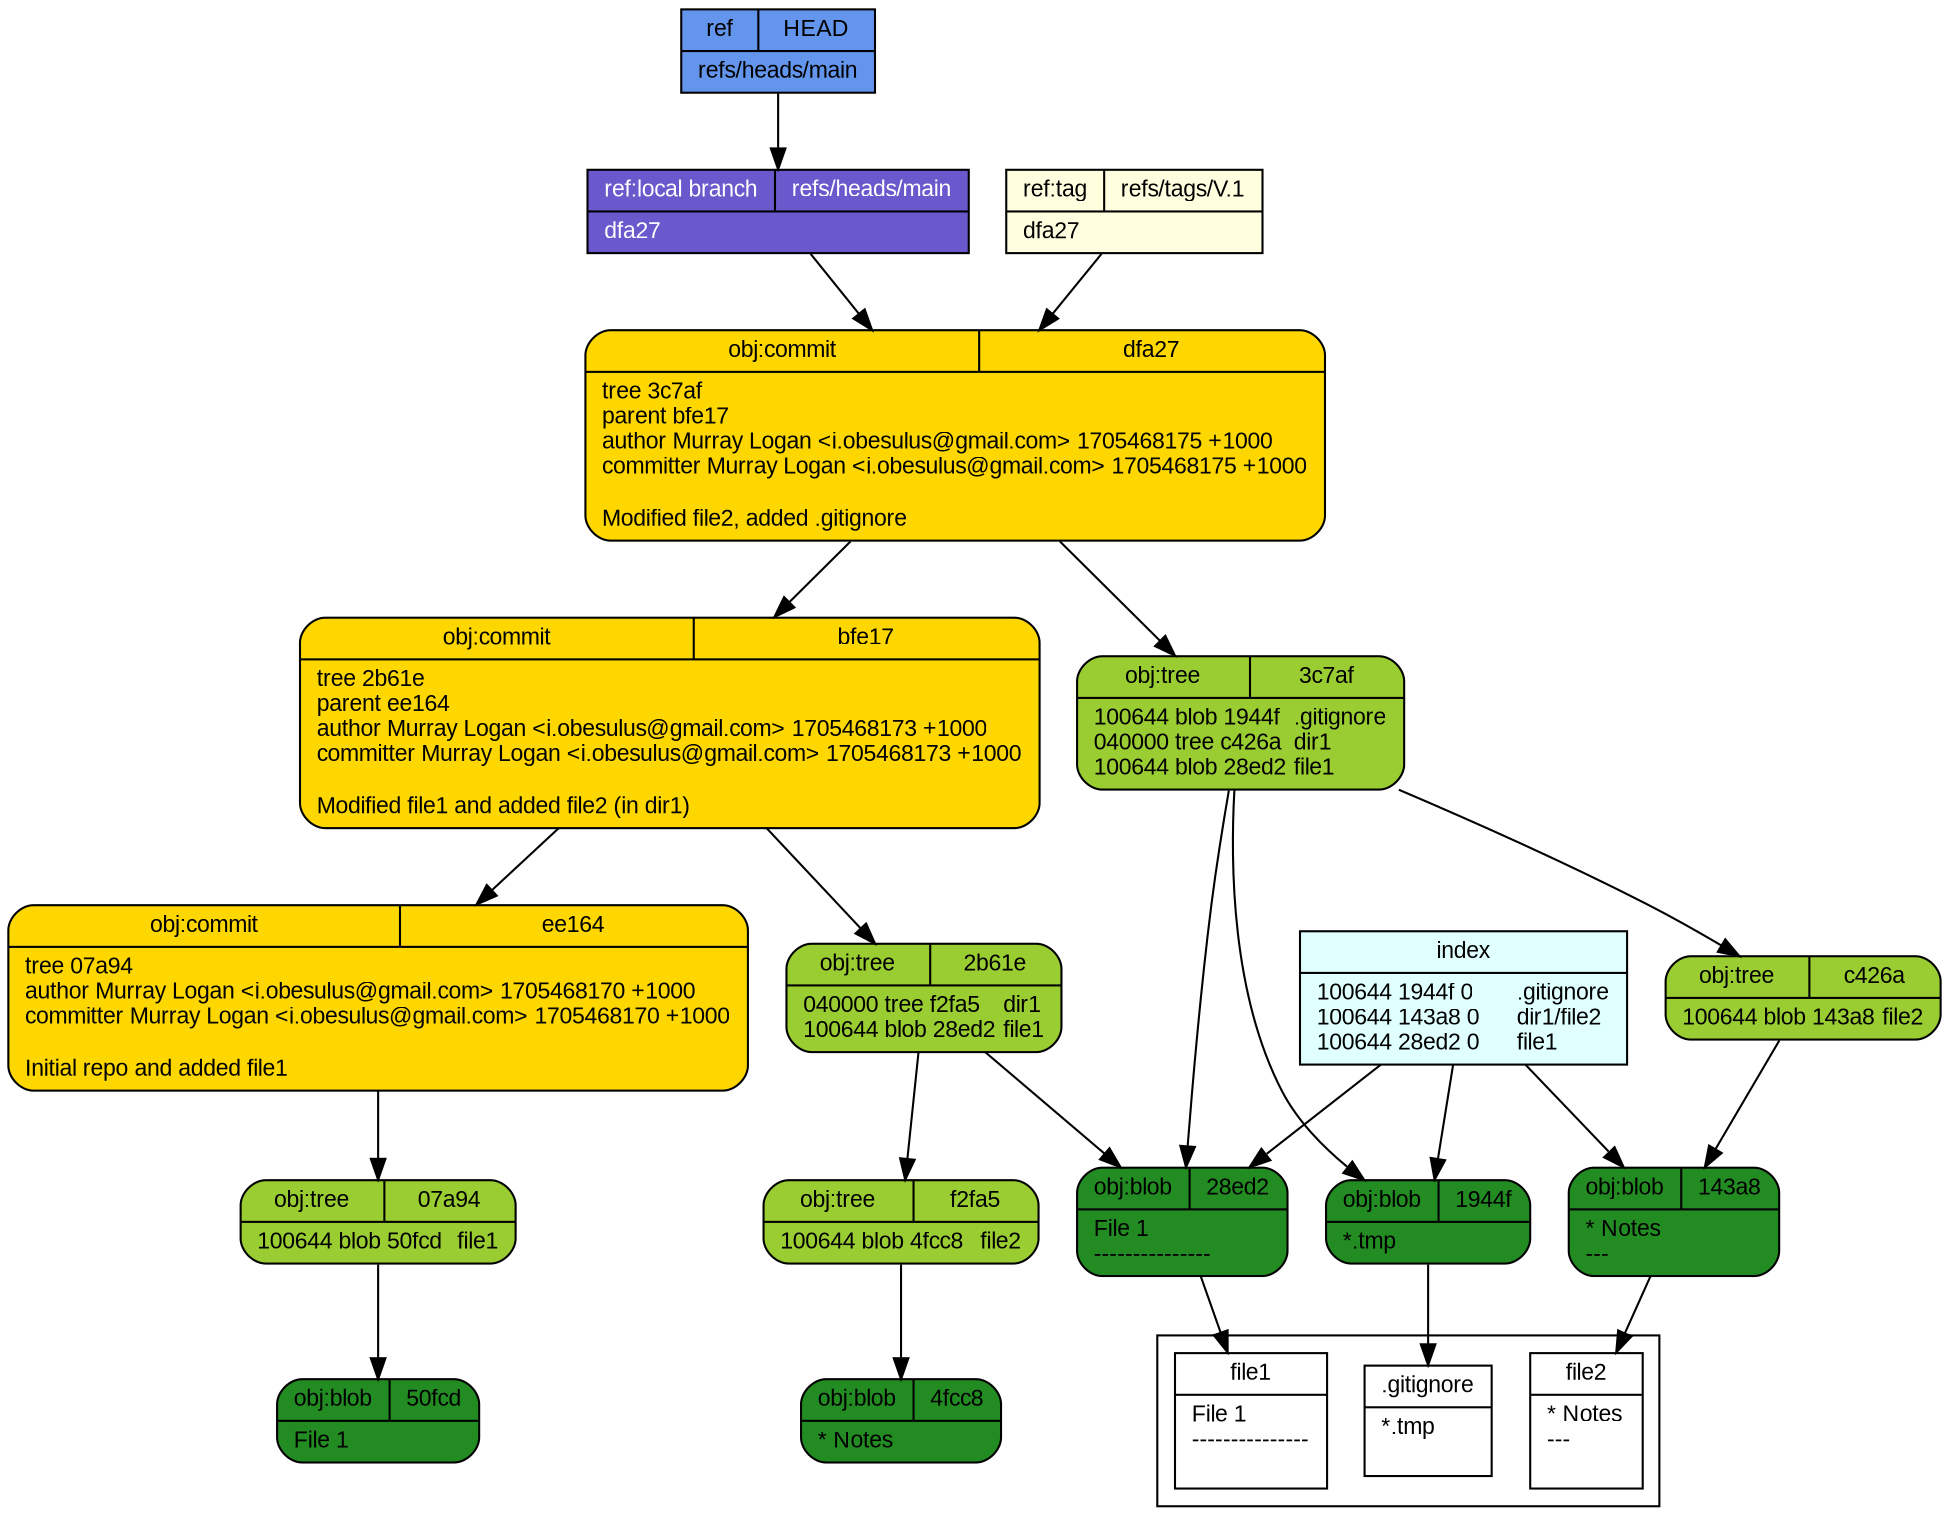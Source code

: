 digraph structs {
  node [shape=record,fontsize=11,fontname="arial"];
  rankdir="TB";
  _07a94 [fillcolor="yellowgreen", style="filled,rounded", label="{{obj:tree|07a94}|100644\ blob\ 50fcd\	file1\l}"]  _07a94 -> _50fcd
  _143a8 [fillcolor="forestgreen", style="filled,rounded", label="{{obj:blob|143a8}|\*\ Notes\l\-\-\-\l}"]  _1944f [fillcolor="forestgreen", style="filled,rounded", label="{{obj:blob|1944f}|\*\.tmp\l}"]  _28ed2 [fillcolor="forestgreen", style="filled,rounded", label="{{obj:blob|28ed2}|File\ 1\l\-\-\-\-\-\-\-\-\-\-\-\-\-\-\-\l}"]  _2b61e [fillcolor="yellowgreen", style="filled,rounded", label="{{obj:tree|2b61e}|040000\ tree\ f2fa5\	dir1\l100644\ blob\ 28ed2\	file1\l}"]  _2b61e -> _f2fa5
  _2b61e -> _28ed2
  _3c7af [fillcolor="yellowgreen", style="filled,rounded", label="{{obj:tree|3c7af}|100644\ blob\ 1944f\	\.gitignore\l040000\ tree\ c426a\	dir1\l100644\ blob\ 28ed2\	file1\l}"]  _3c7af -> _1944f
  _3c7af -> _c426a
  _3c7af -> _28ed2
  _4fcc8 [fillcolor="forestgreen", style="filled,rounded", label="{{obj:blob|4fcc8}|\*\ Notes\l}"]  _50fcd [fillcolor="forestgreen", style="filled,rounded", label="{{obj:blob|50fcd}|File\ 1\l}"]  _bfe17 [fillcolor="gold", style="filled,rounded", label="{{obj:commit|bfe17}|tree\ 2b61e\lparent\ ee164\lauthor\ Murray\ Logan\ \<i\.obesulus\@gmail\.com\>\ 1705468173\ \+1000\lcommitter\ Murray\ Logan\ \<i\.obesulus\@gmail\.com\>\ 1705468173\ \+1000\l\lModified\ file1\ and\ added\ file2\ \(in\ dir1\)\l}"]  _bfe17 -> _2b61e
  _bfe17 -> _ee164
  _c426a [fillcolor="yellowgreen", style="filled,rounded", label="{{obj:tree|c426a}|100644\ blob\ 143a8\	file2\l}"]  _c426a -> _143a8
  _dfa27 [fillcolor="gold", style="filled,rounded", label="{{obj:commit|dfa27}|tree\ 3c7af\lparent\ bfe17\lauthor\ Murray\ Logan\ \<i\.obesulus\@gmail\.com\>\ 1705468175\ \+1000\lcommitter\ Murray\ Logan\ \<i\.obesulus\@gmail\.com\>\ 1705468175\ \+1000\l\lModified\ file2\,\ added\ \.gitignore\l}"]  _dfa27 -> _3c7af
  _dfa27 -> _bfe17
  _ee164 [fillcolor="gold", style="filled,rounded", label="{{obj:commit|ee164}|tree\ 07a94\lauthor\ Murray\ Logan\ \<i\.obesulus\@gmail\.com\>\ 1705468170\ \+1000\lcommitter\ Murray\ Logan\ \<i\.obesulus\@gmail\.com\>\ 1705468170\ \+1000\l\lInitial\ repo\ and\ added\ file1\l}"]  _ee164 -> _07a94
  _f2fa5 [fillcolor="yellowgreen", style="filled,rounded", label="{{obj:tree|f2fa5}|100644\ blob\ 4fcc8\	file2\l}"]  _f2fa5 -> _4fcc8
  _refs___heads___main [style=filled, fillcolor=slateblue3, fontcolor = white,  label="{{ref:local branch|refs\/heads\/main}|dfa27\l}"]
  _refs___heads___main -> _dfa27
  _refs___tags___V___1 [style=filled, fillcolor=lightyellow, fontcolor = black,  label="{{ref:tag|refs\/tags\/V\.1}|dfa27\l}"]
  _refs___tags___V___1 -> _dfa27
  _HEAD [style=filled, fillcolor=cornflowerblue, fontcolor=black,  label="{{ref|HEAD}|refs\/heads\/main\l}"]
  _HEAD -> _refs___heads___main
  index -> _1944f
  index -> _143a8
  index -> _28ed2
  index [style=filled, fillcolor=lightcyan, label="{{index}|100644\ 1944f\ 0\	\.gitignore\l100644\ 143a8\ 0\	dir1\/file2\l100644\ 28ed2\ 0\	file1\l}"]
subgraph cluster_1 {rank=sink  _gitignore [fillcolor="white", label="{{.gitignore}|*.tmp\l\l}"] 
  _file2 [fillcolor="white", label="{{file2}|* Notes\l---\l\l}"] 
  _file1 [fillcolor="white", label="{{file1}|File 1\l---------------\l\l}"] 
}
 _1944f -> _gitignore
 _143a8 -> _file2
 _28ed2 -> _file1
}
